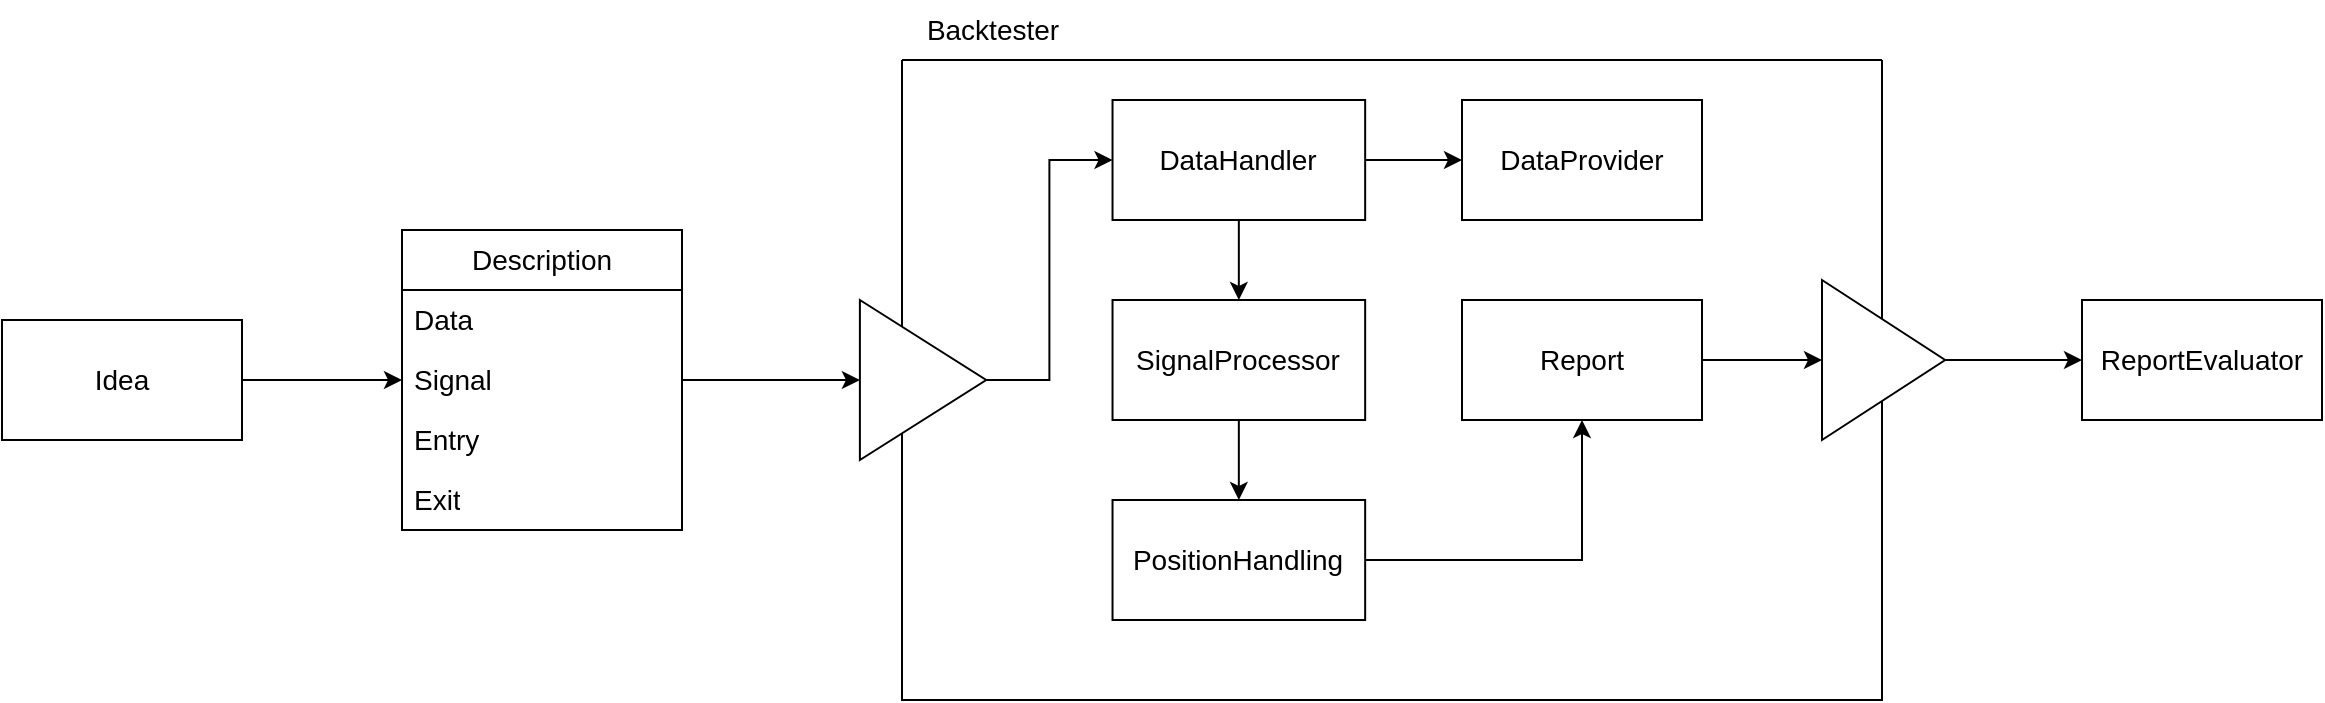 <mxfile version="20.8.23" type="github">
  <diagram name="Page-1" id="rax0ZLaKKymqmCFbMecq">
    <mxGraphModel dx="1972" dy="1129" grid="1" gridSize="10" guides="1" tooltips="1" connect="1" arrows="1" fold="1" page="1" pageScale="1" pageWidth="850" pageHeight="1100" math="0" shadow="0">
      <root>
        <mxCell id="0" />
        <mxCell id="1" parent="0" />
        <mxCell id="DFvB44AKqUmapCnJZ86H-2" style="edgeStyle=orthogonalEdgeStyle;rounded=0;orthogonalLoop=1;jettySize=auto;html=1;exitX=1;exitY=0.5;exitDx=0;exitDy=0;" edge="1" parent="1" source="DFvB44AKqUmapCnJZ86H-1">
          <mxGeometry relative="1" as="geometry">
            <mxPoint x="230" y="500" as="targetPoint" />
          </mxGeometry>
        </mxCell>
        <mxCell id="DFvB44AKqUmapCnJZ86H-1" value="&lt;font style=&quot;font-size: 14px;&quot;&gt;Idea&lt;/font&gt;" style="rounded=0;whiteSpace=wrap;html=1;" vertex="1" parent="1">
          <mxGeometry x="30" y="470" width="120" height="60" as="geometry" />
        </mxCell>
        <mxCell id="DFvB44AKqUmapCnJZ86H-10" value="Description" style="swimlane;fontStyle=0;childLayout=stackLayout;horizontal=1;startSize=30;horizontalStack=0;resizeParent=1;resizeParentMax=0;resizeLast=0;collapsible=1;marginBottom=0;whiteSpace=wrap;html=1;fontSize=14;" vertex="1" parent="1">
          <mxGeometry x="230" y="425" width="140" height="150" as="geometry" />
        </mxCell>
        <mxCell id="DFvB44AKqUmapCnJZ86H-11" value="Data" style="text;strokeColor=none;fillColor=none;align=left;verticalAlign=middle;spacingLeft=4;spacingRight=4;overflow=hidden;points=[[0,0.5],[1,0.5]];portConstraint=eastwest;rotatable=0;whiteSpace=wrap;html=1;fontSize=14;" vertex="1" parent="DFvB44AKqUmapCnJZ86H-10">
          <mxGeometry y="30" width="140" height="30" as="geometry" />
        </mxCell>
        <mxCell id="DFvB44AKqUmapCnJZ86H-15" value="Signal" style="text;strokeColor=none;fillColor=none;align=left;verticalAlign=middle;spacingLeft=4;spacingRight=4;overflow=hidden;points=[[0,0.5],[1,0.5]];portConstraint=eastwest;rotatable=0;whiteSpace=wrap;html=1;fontSize=14;" vertex="1" parent="DFvB44AKqUmapCnJZ86H-10">
          <mxGeometry y="60" width="140" height="30" as="geometry" />
        </mxCell>
        <mxCell id="DFvB44AKqUmapCnJZ86H-12" value="Entry" style="text;strokeColor=none;fillColor=none;align=left;verticalAlign=middle;spacingLeft=4;spacingRight=4;overflow=hidden;points=[[0,0.5],[1,0.5]];portConstraint=eastwest;rotatable=0;whiteSpace=wrap;html=1;fontSize=14;" vertex="1" parent="DFvB44AKqUmapCnJZ86H-10">
          <mxGeometry y="90" width="140" height="30" as="geometry" />
        </mxCell>
        <mxCell id="DFvB44AKqUmapCnJZ86H-13" value="Exit" style="text;strokeColor=none;fillColor=none;align=left;verticalAlign=middle;spacingLeft=4;spacingRight=4;overflow=hidden;points=[[0,0.5],[1,0.5]];portConstraint=eastwest;rotatable=0;whiteSpace=wrap;html=1;fontSize=14;" vertex="1" parent="DFvB44AKqUmapCnJZ86H-10">
          <mxGeometry y="120" width="140" height="30" as="geometry" />
        </mxCell>
        <mxCell id="DFvB44AKqUmapCnJZ86H-16" style="edgeStyle=orthogonalEdgeStyle;rounded=0;orthogonalLoop=1;jettySize=auto;html=1;exitX=1;exitY=0.5;exitDx=0;exitDy=0;entryX=0;entryY=0.5;entryDx=0;entryDy=0;fontSize=14;" edge="1" parent="1" source="DFvB44AKqUmapCnJZ86H-15" target="DFvB44AKqUmapCnJZ86H-7">
          <mxGeometry relative="1" as="geometry" />
        </mxCell>
        <mxCell id="DFvB44AKqUmapCnJZ86H-4" value="" style="swimlane;startSize=0;" vertex="1" parent="1">
          <mxGeometry x="480" y="340" width="490" height="320" as="geometry" />
        </mxCell>
        <mxCell id="DFvB44AKqUmapCnJZ86H-18" style="edgeStyle=orthogonalEdgeStyle;rounded=0;orthogonalLoop=1;jettySize=auto;html=1;exitX=1;exitY=0.5;exitDx=0;exitDy=0;entryX=0;entryY=0.5;entryDx=0;entryDy=0;fontSize=14;" edge="1" parent="DFvB44AKqUmapCnJZ86H-4" source="DFvB44AKqUmapCnJZ86H-7" target="DFvB44AKqUmapCnJZ86H-17">
          <mxGeometry relative="1" as="geometry" />
        </mxCell>
        <mxCell id="DFvB44AKqUmapCnJZ86H-7" value="" style="triangle;whiteSpace=wrap;html=1;fontSize=14;" vertex="1" parent="DFvB44AKqUmapCnJZ86H-4">
          <mxGeometry x="-21.053" y="120" width="63.158" height="80" as="geometry" />
        </mxCell>
        <mxCell id="DFvB44AKqUmapCnJZ86H-20" style="edgeStyle=orthogonalEdgeStyle;rounded=0;orthogonalLoop=1;jettySize=auto;html=1;exitX=0.5;exitY=1;exitDx=0;exitDy=0;entryX=0.5;entryY=0;entryDx=0;entryDy=0;fontSize=14;" edge="1" parent="DFvB44AKqUmapCnJZ86H-4" source="DFvB44AKqUmapCnJZ86H-17" target="DFvB44AKqUmapCnJZ86H-19">
          <mxGeometry relative="1" as="geometry" />
        </mxCell>
        <mxCell id="DFvB44AKqUmapCnJZ86H-27" style="edgeStyle=orthogonalEdgeStyle;rounded=0;orthogonalLoop=1;jettySize=auto;html=1;exitX=1;exitY=0.5;exitDx=0;exitDy=0;entryX=0;entryY=0.5;entryDx=0;entryDy=0;fontSize=14;" edge="1" parent="DFvB44AKqUmapCnJZ86H-4" source="DFvB44AKqUmapCnJZ86H-17" target="DFvB44AKqUmapCnJZ86H-26">
          <mxGeometry relative="1" as="geometry" />
        </mxCell>
        <mxCell id="DFvB44AKqUmapCnJZ86H-17" value="DataHandler" style="rounded=0;whiteSpace=wrap;html=1;fontSize=14;" vertex="1" parent="DFvB44AKqUmapCnJZ86H-4">
          <mxGeometry x="105.263" y="20" width="126.316" height="60" as="geometry" />
        </mxCell>
        <mxCell id="DFvB44AKqUmapCnJZ86H-22" style="edgeStyle=orthogonalEdgeStyle;rounded=0;orthogonalLoop=1;jettySize=auto;html=1;exitX=0.5;exitY=1;exitDx=0;exitDy=0;entryX=0.5;entryY=0;entryDx=0;entryDy=0;fontSize=14;" edge="1" parent="DFvB44AKqUmapCnJZ86H-4" source="DFvB44AKqUmapCnJZ86H-19" target="DFvB44AKqUmapCnJZ86H-21">
          <mxGeometry relative="1" as="geometry" />
        </mxCell>
        <mxCell id="DFvB44AKqUmapCnJZ86H-19" value="SignalProcessor" style="rounded=0;whiteSpace=wrap;html=1;fontSize=14;" vertex="1" parent="DFvB44AKqUmapCnJZ86H-4">
          <mxGeometry x="105.263" y="120" width="126.316" height="60" as="geometry" />
        </mxCell>
        <mxCell id="DFvB44AKqUmapCnJZ86H-24" style="edgeStyle=orthogonalEdgeStyle;rounded=0;orthogonalLoop=1;jettySize=auto;html=1;exitX=1;exitY=0.5;exitDx=0;exitDy=0;entryX=0.5;entryY=1;entryDx=0;entryDy=0;fontSize=14;" edge="1" parent="DFvB44AKqUmapCnJZ86H-4" source="DFvB44AKqUmapCnJZ86H-21" target="DFvB44AKqUmapCnJZ86H-23">
          <mxGeometry relative="1" as="geometry" />
        </mxCell>
        <mxCell id="DFvB44AKqUmapCnJZ86H-21" value="PositionHandling" style="rounded=0;whiteSpace=wrap;html=1;fontSize=14;" vertex="1" parent="DFvB44AKqUmapCnJZ86H-4">
          <mxGeometry x="105.263" y="220" width="126.316" height="60" as="geometry" />
        </mxCell>
        <mxCell id="DFvB44AKqUmapCnJZ86H-23" value="Report" style="rounded=0;whiteSpace=wrap;html=1;fontSize=14;" vertex="1" parent="DFvB44AKqUmapCnJZ86H-4">
          <mxGeometry x="280" y="120" width="120" height="60" as="geometry" />
        </mxCell>
        <mxCell id="DFvB44AKqUmapCnJZ86H-8" value="" style="triangle;whiteSpace=wrap;html=1;fontSize=14;" vertex="1" parent="DFvB44AKqUmapCnJZ86H-4">
          <mxGeometry x="460.001" y="110" width="61.579" height="80" as="geometry" />
        </mxCell>
        <mxCell id="DFvB44AKqUmapCnJZ86H-25" style="edgeStyle=orthogonalEdgeStyle;rounded=0;orthogonalLoop=1;jettySize=auto;html=1;exitX=1;exitY=0.5;exitDx=0;exitDy=0;entryX=0;entryY=0.5;entryDx=0;entryDy=0;fontSize=14;" edge="1" parent="DFvB44AKqUmapCnJZ86H-4" source="DFvB44AKqUmapCnJZ86H-23" target="DFvB44AKqUmapCnJZ86H-8">
          <mxGeometry relative="1" as="geometry" />
        </mxCell>
        <mxCell id="DFvB44AKqUmapCnJZ86H-26" value="DataProvider" style="rounded=0;whiteSpace=wrap;html=1;fontSize=14;" vertex="1" parent="DFvB44AKqUmapCnJZ86H-4">
          <mxGeometry x="280" y="20" width="120" height="60" as="geometry" />
        </mxCell>
        <mxCell id="DFvB44AKqUmapCnJZ86H-5" value="Backtester" style="text;html=1;align=center;verticalAlign=middle;resizable=0;points=[];autosize=1;strokeColor=none;fillColor=none;fontSize=14;" vertex="1" parent="1">
          <mxGeometry x="480" y="310" width="90" height="30" as="geometry" />
        </mxCell>
        <mxCell id="DFvB44AKqUmapCnJZ86H-28" value="ReportEvaluator" style="rounded=0;whiteSpace=wrap;html=1;fontSize=14;" vertex="1" parent="1">
          <mxGeometry x="1070" y="460" width="120" height="60" as="geometry" />
        </mxCell>
        <mxCell id="DFvB44AKqUmapCnJZ86H-29" style="edgeStyle=orthogonalEdgeStyle;rounded=0;orthogonalLoop=1;jettySize=auto;html=1;exitX=1;exitY=0.5;exitDx=0;exitDy=0;entryX=0;entryY=0.5;entryDx=0;entryDy=0;fontSize=14;" edge="1" parent="1" source="DFvB44AKqUmapCnJZ86H-8" target="DFvB44AKqUmapCnJZ86H-28">
          <mxGeometry relative="1" as="geometry" />
        </mxCell>
      </root>
    </mxGraphModel>
  </diagram>
</mxfile>
